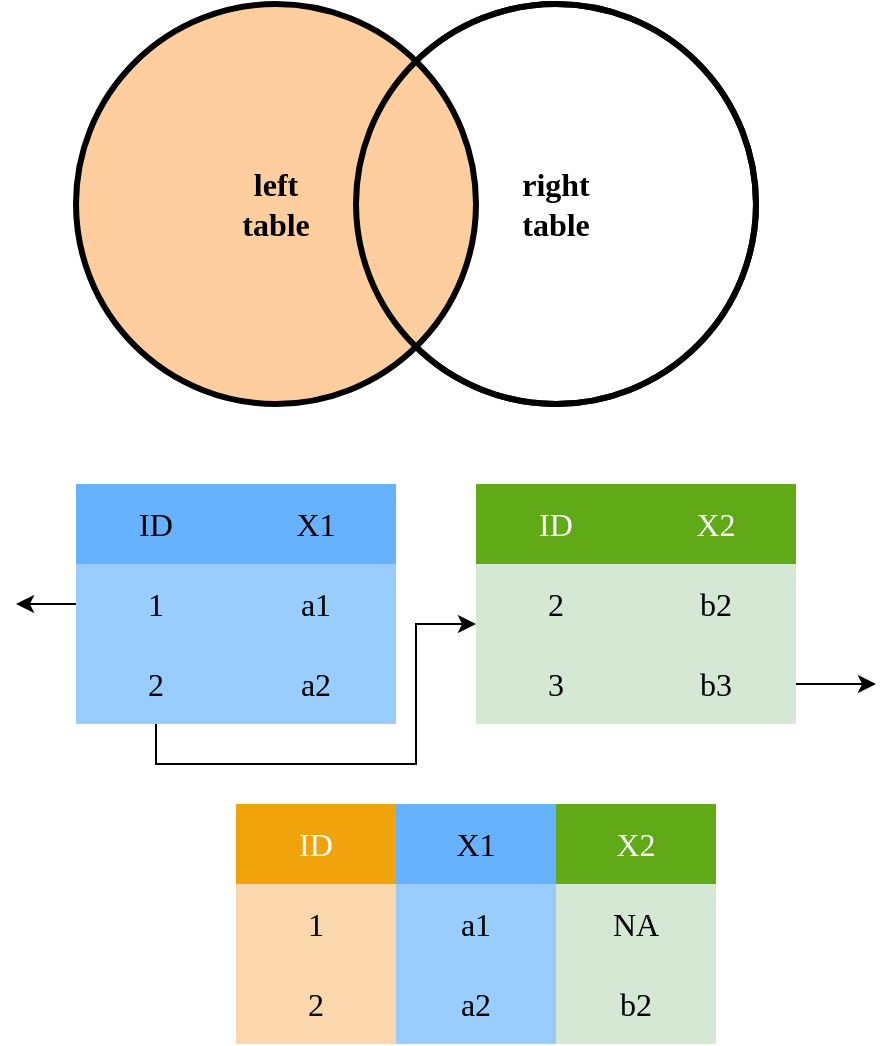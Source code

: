 <mxfile version="14.5.1" type="device"><diagram id="xH8wTWWKRyzhNgxqiyp3" name="Page-1"><mxGraphModel dx="1662" dy="822" grid="1" gridSize="10" guides="1" tooltips="1" connect="1" arrows="1" fold="1" page="1" pageScale="1" pageWidth="1200" pageHeight="1600" math="0" shadow="0"><root><mxCell id="0"/><mxCell id="1" parent="0"/><mxCell id="3vnkN7DkJaqMa8Snego_-2" value="&lt;font style=&quot;font-size: 16px&quot; face=&quot;Verdana&quot;&gt;&lt;b&gt;right&lt;br&gt;table&lt;/b&gt;&lt;/font&gt;" style="ellipse;whiteSpace=wrap;html=1;aspect=fixed;strokeWidth=3;shadow=0;" parent="1" vertex="1"><mxGeometry x="180" y="40" width="200" height="200" as="geometry"/></mxCell><mxCell id="3vnkN7DkJaqMa8Snego_-1" value="&lt;font style=&quot;font-size: 16px&quot; face=&quot;Verdana&quot;&gt;&lt;b&gt;left&lt;br&gt;table&lt;/b&gt;&lt;/font&gt;" style="ellipse;whiteSpace=wrap;html=1;aspect=fixed;strokeWidth=3;shadow=0;fillColor=#FFCE9F;" parent="1" vertex="1"><mxGeometry x="40" y="40" width="200" height="200" as="geometry"/></mxCell><mxCell id="3vnkN7DkJaqMa8Snego_-3" value="" style="ellipse;whiteSpace=wrap;html=1;aspect=fixed;strokeWidth=3;shadow=0;fillColor=none;" parent="1" vertex="1"><mxGeometry x="180" y="40" width="200" height="200" as="geometry"/></mxCell><mxCell id="3vnkN7DkJaqMa8Snego_-5" value="&lt;font face=&quot;Verdana&quot; style=&quot;font-size: 16px&quot;&gt;ID&lt;/font&gt;" style="rounded=0;whiteSpace=wrap;html=1;shadow=0;strokeWidth=3;fillColor=#66B2FF;strokeColor=none;" parent="1" vertex="1"><mxGeometry x="40" y="280" width="80" height="40" as="geometry"/></mxCell><mxCell id="3vnkN7DkJaqMa8Snego_-6" value="&lt;font face=&quot;Verdana&quot; style=&quot;font-size: 16px&quot;&gt;X1&lt;/font&gt;" style="rounded=0;whiteSpace=wrap;html=1;shadow=0;strokeWidth=3;fillColor=#66B2FF;strokeColor=none;" parent="1" vertex="1"><mxGeometry x="120" y="280" width="80" height="40" as="geometry"/></mxCell><mxCell id="8nGLjiJjuIi8Aw6xZV5L-1" style="edgeStyle=orthogonalEdgeStyle;rounded=0;orthogonalLoop=1;jettySize=auto;html=1;exitX=0;exitY=0.5;exitDx=0;exitDy=0;" parent="1" source="3vnkN7DkJaqMa8Snego_-7" edge="1"><mxGeometry relative="1" as="geometry"><mxPoint x="10" y="340" as="targetPoint"/></mxGeometry></mxCell><mxCell id="3vnkN7DkJaqMa8Snego_-7" value="&lt;font face=&quot;Verdana&quot; style=&quot;font-size: 16px&quot;&gt;1&lt;/font&gt;" style="rounded=0;whiteSpace=wrap;html=1;shadow=0;strokeWidth=3;fillColor=#99CCFF;strokeColor=none;" parent="1" vertex="1"><mxGeometry x="40" y="320" width="80" height="40" as="geometry"/></mxCell><mxCell id="3vnkN7DkJaqMa8Snego_-28" style="edgeStyle=orthogonalEdgeStyle;rounded=0;orthogonalLoop=1;jettySize=auto;html=1;exitX=0.5;exitY=1;exitDx=0;exitDy=0;entryX=0;entryY=0.75;entryDx=0;entryDy=0;" parent="1" source="3vnkN7DkJaqMa8Snego_-8" target="3vnkN7DkJaqMa8Snego_-13" edge="1"><mxGeometry relative="1" as="geometry"><Array as="points"><mxPoint x="80" y="420"/><mxPoint x="210" y="420"/><mxPoint x="210" y="350"/></Array></mxGeometry></mxCell><mxCell id="3vnkN7DkJaqMa8Snego_-8" value="&lt;font face=&quot;Verdana&quot; style=&quot;font-size: 16px&quot;&gt;2&lt;/font&gt;" style="rounded=0;whiteSpace=wrap;html=1;shadow=0;strokeWidth=3;fillColor=#99CCFF;strokeColor=none;" parent="1" vertex="1"><mxGeometry x="40" y="360" width="80" height="40" as="geometry"/></mxCell><mxCell id="3vnkN7DkJaqMa8Snego_-9" value="&lt;font face=&quot;Verdana&quot; style=&quot;font-size: 16px&quot;&gt;a1&lt;/font&gt;" style="rounded=0;whiteSpace=wrap;html=1;shadow=0;strokeWidth=3;fillColor=#99CCFF;strokeColor=none;" parent="1" vertex="1"><mxGeometry x="120" y="320" width="80" height="40" as="geometry"/></mxCell><mxCell id="3vnkN7DkJaqMa8Snego_-10" value="&lt;font face=&quot;Verdana&quot; style=&quot;font-size: 16px&quot;&gt;a2&lt;/font&gt;" style="rounded=0;whiteSpace=wrap;html=1;shadow=0;strokeWidth=3;fillColor=#99CCFF;strokeColor=none;" parent="1" vertex="1"><mxGeometry x="120" y="360" width="80" height="40" as="geometry"/></mxCell><mxCell id="3vnkN7DkJaqMa8Snego_-11" value="&lt;font face=&quot;Verdana&quot; style=&quot;font-size: 16px&quot;&gt;ID&lt;/font&gt;" style="rounded=0;whiteSpace=wrap;html=1;shadow=0;strokeWidth=3;fillColor=#60a917;fontColor=#ffffff;strokeColor=none;" parent="1" vertex="1"><mxGeometry x="240" y="280" width="80" height="40" as="geometry"/></mxCell><mxCell id="3vnkN7DkJaqMa8Snego_-12" value="&lt;font face=&quot;Verdana&quot; style=&quot;font-size: 16px&quot;&gt;X2&lt;/font&gt;" style="rounded=0;whiteSpace=wrap;html=1;shadow=0;strokeWidth=3;fillColor=#60a917;fontColor=#ffffff;strokeColor=none;" parent="1" vertex="1"><mxGeometry x="320" y="280" width="80" height="40" as="geometry"/></mxCell><mxCell id="3vnkN7DkJaqMa8Snego_-13" value="&lt;font face=&quot;Verdana&quot; style=&quot;font-size: 16px&quot;&gt;2&lt;/font&gt;" style="rounded=0;whiteSpace=wrap;html=1;shadow=0;strokeWidth=3;fillColor=#d5e8d4;strokeColor=none;" parent="1" vertex="1"><mxGeometry x="240" y="320" width="80" height="40" as="geometry"/></mxCell><mxCell id="3vnkN7DkJaqMa8Snego_-14" value="&lt;font face=&quot;Verdana&quot; style=&quot;font-size: 16px&quot;&gt;3&lt;/font&gt;" style="rounded=0;whiteSpace=wrap;html=1;shadow=0;strokeWidth=3;fillColor=#d5e8d4;strokeColor=none;" parent="1" vertex="1"><mxGeometry x="240" y="360" width="80" height="40" as="geometry"/></mxCell><mxCell id="3vnkN7DkJaqMa8Snego_-15" value="&lt;font face=&quot;Verdana&quot; style=&quot;font-size: 16px&quot;&gt;b2&lt;/font&gt;" style="rounded=0;whiteSpace=wrap;html=1;shadow=0;strokeWidth=3;fillColor=#d5e8d4;strokeColor=none;" parent="1" vertex="1"><mxGeometry x="320" y="320" width="80" height="40" as="geometry"/></mxCell><mxCell id="tM9bSVB6W3qSJeKhjKNE-1" style="edgeStyle=orthogonalEdgeStyle;rounded=0;orthogonalLoop=1;jettySize=auto;html=1;exitX=1;exitY=0.5;exitDx=0;exitDy=0;" edge="1" parent="1" source="3vnkN7DkJaqMa8Snego_-16"><mxGeometry relative="1" as="geometry"><mxPoint x="440" y="380" as="targetPoint"/></mxGeometry></mxCell><mxCell id="3vnkN7DkJaqMa8Snego_-16" value="&lt;font face=&quot;Verdana&quot; style=&quot;font-size: 16px&quot;&gt;b3&lt;/font&gt;" style="rounded=0;whiteSpace=wrap;html=1;shadow=0;strokeWidth=3;fillColor=#d5e8d4;strokeColor=none;" parent="1" vertex="1"><mxGeometry x="320" y="360" width="80" height="40" as="geometry"/></mxCell><mxCell id="3vnkN7DkJaqMa8Snego_-17" value="&lt;font face=&quot;Verdana&quot; style=&quot;font-size: 16px&quot;&gt;ID&lt;/font&gt;" style="rounded=0;whiteSpace=wrap;html=1;shadow=0;strokeWidth=3;fillColor=#f0a30a;fontColor=#ffffff;strokeColor=none;" parent="1" vertex="1"><mxGeometry x="120" y="440" width="80" height="40" as="geometry"/></mxCell><mxCell id="3vnkN7DkJaqMa8Snego_-18" value="&lt;font face=&quot;Verdana&quot; style=&quot;font-size: 16px&quot;&gt;1&lt;/font&gt;" style="rounded=0;whiteSpace=wrap;html=1;shadow=0;strokeWidth=3;fillColor=#fad7ac;strokeColor=none;" parent="1" vertex="1"><mxGeometry x="120" y="480" width="80" height="40" as="geometry"/></mxCell><mxCell id="3vnkN7DkJaqMa8Snego_-19" value="&lt;font face=&quot;Verdana&quot; style=&quot;font-size: 16px&quot;&gt;2&lt;/font&gt;" style="rounded=0;whiteSpace=wrap;html=1;shadow=0;strokeWidth=3;fillColor=#fad7ac;strokeColor=none;" parent="1" vertex="1"><mxGeometry x="120" y="520" width="80" height="40" as="geometry"/></mxCell><mxCell id="3vnkN7DkJaqMa8Snego_-20" value="&lt;font face=&quot;Verdana&quot; style=&quot;font-size: 16px&quot;&gt;X1&lt;/font&gt;" style="rounded=0;whiteSpace=wrap;html=1;shadow=0;strokeWidth=3;fillColor=#66B2FF;strokeColor=none;" parent="1" vertex="1"><mxGeometry x="200" y="440" width="80" height="40" as="geometry"/></mxCell><mxCell id="3vnkN7DkJaqMa8Snego_-21" value="&lt;font face=&quot;Verdana&quot; style=&quot;font-size: 16px&quot;&gt;a1&lt;/font&gt;" style="rounded=0;whiteSpace=wrap;html=1;shadow=0;strokeWidth=3;fillColor=#99CCFF;strokeColor=none;" parent="1" vertex="1"><mxGeometry x="200" y="480" width="80" height="40" as="geometry"/></mxCell><mxCell id="3vnkN7DkJaqMa8Snego_-22" value="&lt;font face=&quot;Verdana&quot; style=&quot;font-size: 16px&quot;&gt;a2&lt;/font&gt;" style="rounded=0;whiteSpace=wrap;html=1;shadow=0;strokeWidth=3;fillColor=#99CCFF;strokeColor=none;" parent="1" vertex="1"><mxGeometry x="200" y="520" width="80" height="40" as="geometry"/></mxCell><mxCell id="3vnkN7DkJaqMa8Snego_-23" value="&lt;font face=&quot;Verdana&quot; style=&quot;font-size: 16px&quot;&gt;X2&lt;/font&gt;" style="rounded=0;whiteSpace=wrap;html=1;shadow=0;strokeWidth=3;fillColor=#60a917;fontColor=#ffffff;strokeColor=none;" parent="1" vertex="1"><mxGeometry x="280" y="440" width="80" height="40" as="geometry"/></mxCell><mxCell id="3vnkN7DkJaqMa8Snego_-24" value="&lt;font face=&quot;Verdana&quot; style=&quot;font-size: 16px&quot;&gt;NA&lt;/font&gt;" style="rounded=0;whiteSpace=wrap;html=1;shadow=0;strokeWidth=3;fillColor=#d5e8d4;strokeColor=none;" parent="1" vertex="1"><mxGeometry x="280" y="480" width="80" height="40" as="geometry"/></mxCell><mxCell id="3vnkN7DkJaqMa8Snego_-25" value="&lt;font face=&quot;Verdana&quot; style=&quot;font-size: 16px&quot;&gt;b2&lt;/font&gt;" style="rounded=0;whiteSpace=wrap;html=1;shadow=0;strokeWidth=3;fillColor=#d5e8d4;strokeColor=none;" parent="1" vertex="1"><mxGeometry x="280" y="520" width="80" height="40" as="geometry"/></mxCell></root></mxGraphModel></diagram></mxfile>
